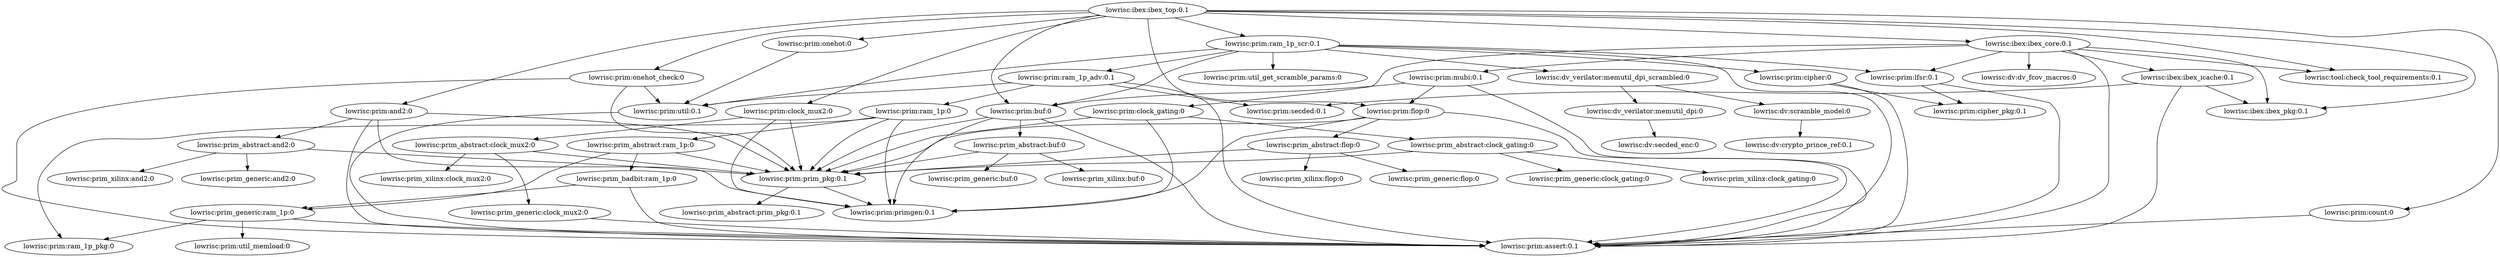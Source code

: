 digraph dependencies {
"lowrisc:ibex:ibex_top:0.1"->"lowrisc:prim:clock_mux2:0"
"lowrisc:ibex:ibex_top:0.1"->"lowrisc:prim:buf:0"
"lowrisc:ibex:ibex_top:0.1"->"lowrisc:prim:flop:0"
"lowrisc:ibex:ibex_top:0.1"->"lowrisc:prim:and2:0"
"lowrisc:ibex:ibex_top:0.1"->"lowrisc:prim:ram_1p_scr:0.1"
"lowrisc:ibex:ibex_top:0.1"->"lowrisc:ibex:ibex_core:0.1"
"lowrisc:ibex:ibex_top:0.1"->"lowrisc:prim:onehot:0"
"lowrisc:ibex:ibex_top:0.1"->"lowrisc:ibex:ibex_pkg:0.1"
"lowrisc:ibex:ibex_top:0.1"->"lowrisc:prim:count:0"
"lowrisc:ibex:ibex_top:0.1"->"lowrisc:tool:check_tool_requirements:0.1"
"lowrisc:ibex:ibex_top:0.1"->"lowrisc:prim:onehot_check:0"
"lowrisc:prim:onehot:0"->"lowrisc:prim:util:0.1"
"lowrisc:prim:util:0.1"->"lowrisc:prim:assert:0.1"
"lowrisc:prim:onehot_check:0"->"lowrisc:prim:prim_pkg:0.1"
"lowrisc:prim:onehot_check:0"->"lowrisc:prim:assert:0.1"
"lowrisc:prim:onehot_check:0"->"lowrisc:prim:util:0.1"
"lowrisc:prim:prim_pkg:0.1"->"lowrisc:prim:primgen:0.1"
"lowrisc:prim:prim_pkg:0.1"->"lowrisc:prim_abstract:prim_pkg:0.1"
"lowrisc:prim:ram_1p_scr:0.1"->"lowrisc:prim:cipher:0"
"lowrisc:prim:ram_1p_scr:0.1"->"lowrisc:prim:buf:0"
"lowrisc:prim:ram_1p_scr:0.1"->"lowrisc:dv_verilator:memutil_dpi_scrambled:0"
"lowrisc:prim:ram_1p_scr:0.1"->"lowrisc:prim:lfsr:0.1"
"lowrisc:prim:ram_1p_scr:0.1"->"lowrisc:prim:util_get_scramble_params:0"
"lowrisc:prim:ram_1p_scr:0.1"->"lowrisc:prim:ram_1p_adv:0.1"
"lowrisc:prim:ram_1p_scr:0.1"->"lowrisc:prim:assert:0.1"
"lowrisc:prim:ram_1p_scr:0.1"->"lowrisc:prim:util:0.1"
"lowrisc:dv_verilator:memutil_dpi_scrambled:0"->"lowrisc:dv:scramble_model:0"
"lowrisc:dv_verilator:memutil_dpi_scrambled:0"->"lowrisc:dv_verilator:memutil_dpi:0"
"lowrisc:dv:scramble_model:0"->"lowrisc:dv:crypto_prince_ref:0.1"
"lowrisc:dv_verilator:memutil_dpi:0"->"lowrisc:dv:secded_enc:0"
"lowrisc:prim:cipher:0"->"lowrisc:prim:assert:0.1"
"lowrisc:prim:cipher:0"->"lowrisc:prim:cipher_pkg:0.1"
"lowrisc:prim:lfsr:0.1"->"lowrisc:prim:assert:0.1"
"lowrisc:prim:lfsr:0.1"->"lowrisc:prim:cipher_pkg:0.1"
"lowrisc:prim:ram_1p_adv:0.1"->"lowrisc:prim:secded:0.1"
"lowrisc:prim:ram_1p_adv:0.1"->"lowrisc:prim:ram_1p:0"
"lowrisc:prim:ram_1p_adv:0.1"->"lowrisc:prim:assert:0.1"
"lowrisc:prim:ram_1p_adv:0.1"->"lowrisc:prim:util:0.1"
"lowrisc:prim:ram_1p:0"->"lowrisc:prim:primgen:0.1"
"lowrisc:prim:ram_1p:0"->"lowrisc:prim:ram_1p_pkg:0"
"lowrisc:prim:ram_1p:0"->"lowrisc:prim:prim_pkg:0.1"
"lowrisc:prim:ram_1p:0"->"lowrisc:prim_abstract:ram_1p:0"
"lowrisc:prim_abstract:ram_1p:0"->"lowrisc:prim_generic:ram_1p:0"
"lowrisc:prim_abstract:ram_1p:0"->"lowrisc:prim_badbit:ram_1p:0"
"lowrisc:prim_abstract:ram_1p:0"->"lowrisc:prim:prim_pkg:0.1"
"lowrisc:prim_badbit:ram_1p:0"->"lowrisc:prim_generic:ram_1p:0"
"lowrisc:prim_badbit:ram_1p:0"->"lowrisc:prim:assert:0.1"
"lowrisc:prim_generic:ram_1p:0"->"lowrisc:prim:ram_1p_pkg:0"
"lowrisc:prim_generic:ram_1p:0"->"lowrisc:prim:assert:0.1"
"lowrisc:prim_generic:ram_1p:0"->"lowrisc:prim:util_memload:0"
"lowrisc:prim:flop:0"->"lowrisc:prim:primgen:0.1"
"lowrisc:prim:flop:0"->"lowrisc:prim_abstract:flop:0"
"lowrisc:prim:flop:0"->"lowrisc:prim:prim_pkg:0.1"
"lowrisc:prim:flop:0"->"lowrisc:prim:assert:0.1"
"lowrisc:prim_abstract:flop:0"->"lowrisc:prim_xilinx:flop:0"
"lowrisc:prim_abstract:flop:0"->"lowrisc:prim:prim_pkg:0.1"
"lowrisc:prim_abstract:flop:0"->"lowrisc:prim_generic:flop:0"
"lowrisc:prim:count:0"->"lowrisc:prim:assert:0.1"
"lowrisc:prim:clock_mux2:0"->"lowrisc:prim:primgen:0.1"
"lowrisc:prim:clock_mux2:0"->"lowrisc:prim:prim_pkg:0.1"
"lowrisc:prim:clock_mux2:0"->"lowrisc:prim_abstract:clock_mux2:0"
"lowrisc:prim_abstract:clock_mux2:0"->"lowrisc:prim_xilinx:clock_mux2:0"
"lowrisc:prim_abstract:clock_mux2:0"->"lowrisc:prim_generic:clock_mux2:0"
"lowrisc:prim_abstract:clock_mux2:0"->"lowrisc:prim:prim_pkg:0.1"
"lowrisc:prim_generic:clock_mux2:0"->"lowrisc:prim:assert:0.1"
"lowrisc:prim:buf:0"->"lowrisc:prim:primgen:0.1"
"lowrisc:prim:buf:0"->"lowrisc:prim:prim_pkg:0.1"
"lowrisc:prim:buf:0"->"lowrisc:prim:assert:0.1"
"lowrisc:prim:buf:0"->"lowrisc:prim_abstract:buf:0"
"lowrisc:prim_abstract:buf:0"->"lowrisc:prim_generic:buf:0"
"lowrisc:prim_abstract:buf:0"->"lowrisc:prim_xilinx:buf:0"
"lowrisc:prim_abstract:buf:0"->"lowrisc:prim:prim_pkg:0.1"
"lowrisc:prim:and2:0"->"lowrisc:prim_abstract:and2:0"
"lowrisc:prim:and2:0"->"lowrisc:prim:primgen:0.1"
"lowrisc:prim:and2:0"->"lowrisc:prim:prim_pkg:0.1"
"lowrisc:prim:and2:0"->"lowrisc:prim:assert:0.1"
"lowrisc:prim_abstract:and2:0"->"lowrisc:prim_xilinx:and2:0"
"lowrisc:prim_abstract:and2:0"->"lowrisc:prim:prim_pkg:0.1"
"lowrisc:prim_abstract:and2:0"->"lowrisc:prim_generic:and2:0"
"lowrisc:ibex:ibex_core:0.1"->"lowrisc:dv:dv_fcov_macros:0"
"lowrisc:ibex:ibex_core:0.1"->"lowrisc:prim:clock_gating:0"
"lowrisc:ibex:ibex_core:0.1"->"lowrisc:prim:lfsr:0.1"
"lowrisc:ibex:ibex_core:0.1"->"lowrisc:ibex:ibex_icache:0.1"
"lowrisc:ibex:ibex_core:0.1"->"lowrisc:ibex:ibex_pkg:0.1"
"lowrisc:ibex:ibex_core:0.1"->"lowrisc:prim:mubi:0.1"
"lowrisc:ibex:ibex_core:0.1"->"lowrisc:tool:check_tool_requirements:0.1"
"lowrisc:ibex:ibex_core:0.1"->"lowrisc:prim:assert:0.1"
"lowrisc:ibex:ibex_icache:0.1"->"lowrisc:prim:secded:0.1"
"lowrisc:ibex:ibex_icache:0.1"->"lowrisc:prim:assert:0.1"
"lowrisc:ibex:ibex_icache:0.1"->"lowrisc:ibex:ibex_pkg:0.1"
"lowrisc:prim:mubi:0.1"->"lowrisc:prim:flop:0"
"lowrisc:prim:mubi:0.1"->"lowrisc:prim:assert:0.1"
"lowrisc:prim:mubi:0.1"->"lowrisc:prim:buf:0"
"lowrisc:prim:clock_gating:0"->"lowrisc:prim:primgen:0.1"
"lowrisc:prim:clock_gating:0"->"lowrisc:prim_abstract:clock_gating:0"
"lowrisc:prim:clock_gating:0"->"lowrisc:prim:prim_pkg:0.1"
"lowrisc:prim_abstract:clock_gating:0"->"lowrisc:prim_generic:clock_gating:0"
"lowrisc:prim_abstract:clock_gating:0"->"lowrisc:prim:prim_pkg:0.1"
"lowrisc:prim_abstract:clock_gating:0"->"lowrisc:prim_xilinx:clock_gating:0"
}
